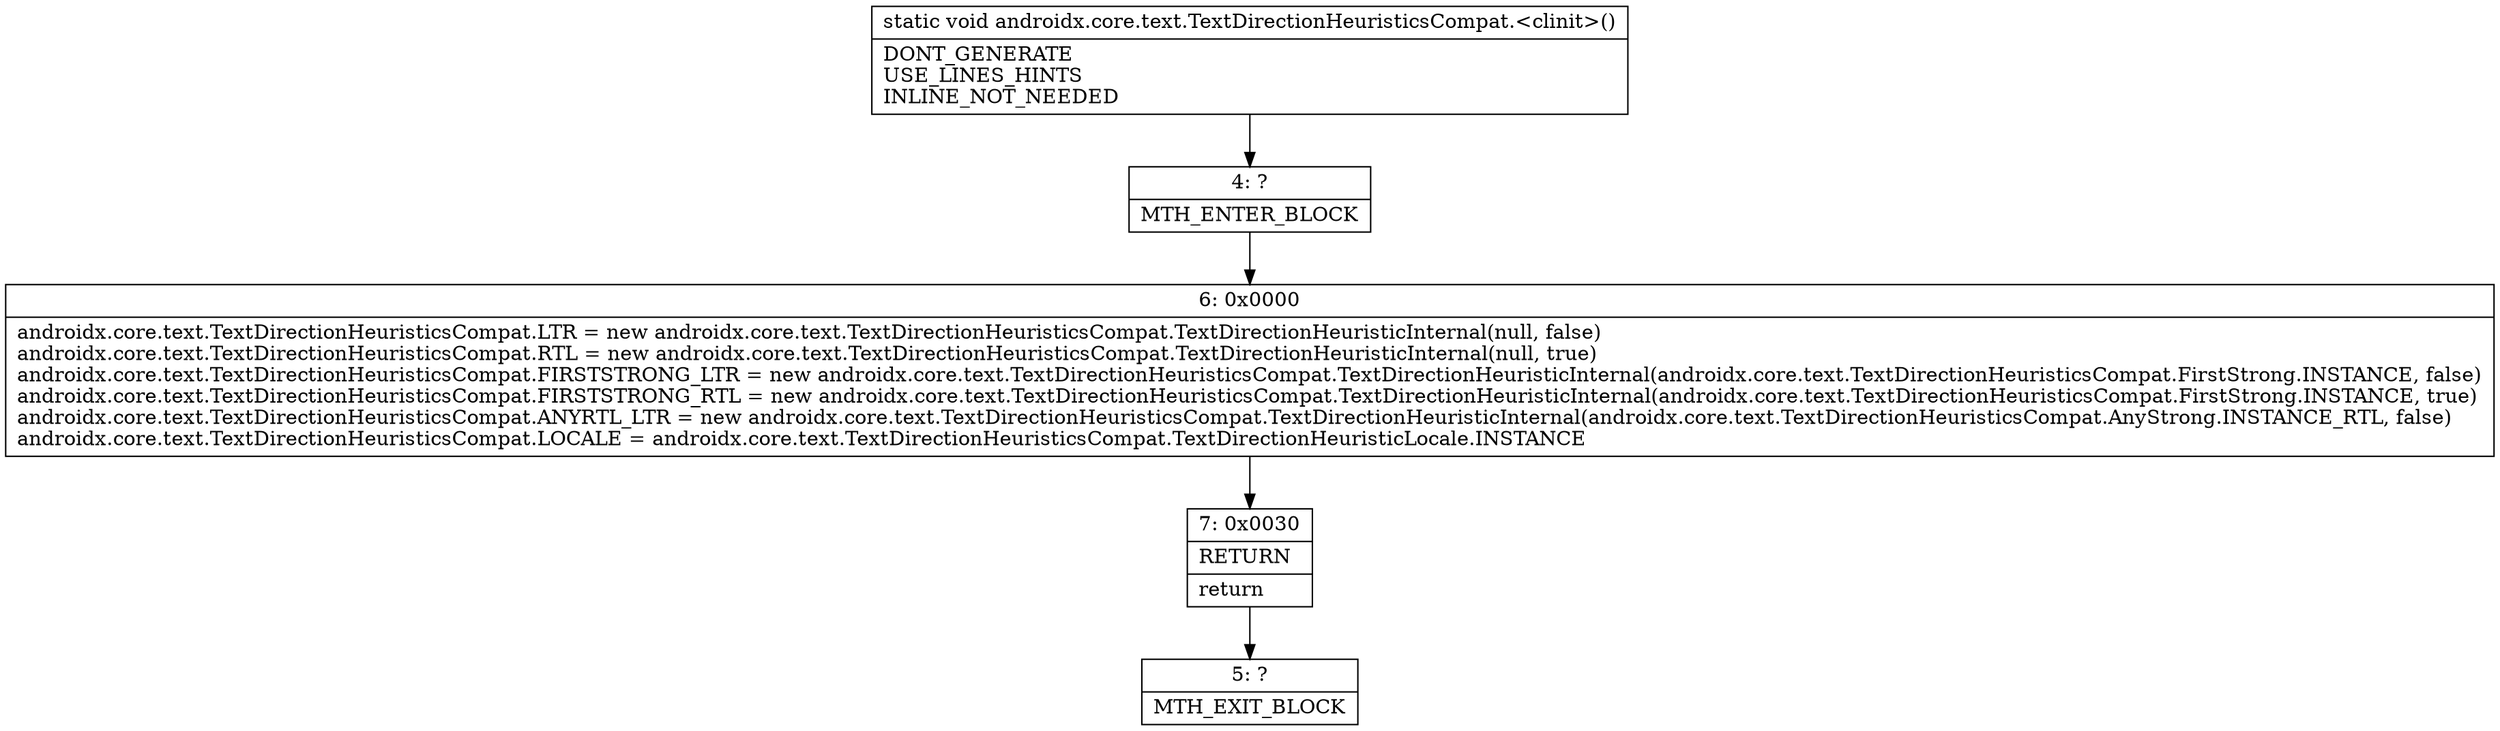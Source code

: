 digraph "CFG forandroidx.core.text.TextDirectionHeuristicsCompat.\<clinit\>()V" {
Node_4 [shape=record,label="{4\:\ ?|MTH_ENTER_BLOCK\l}"];
Node_6 [shape=record,label="{6\:\ 0x0000|androidx.core.text.TextDirectionHeuristicsCompat.LTR = new androidx.core.text.TextDirectionHeuristicsCompat.TextDirectionHeuristicInternal(null, false)\landroidx.core.text.TextDirectionHeuristicsCompat.RTL = new androidx.core.text.TextDirectionHeuristicsCompat.TextDirectionHeuristicInternal(null, true)\landroidx.core.text.TextDirectionHeuristicsCompat.FIRSTSTRONG_LTR = new androidx.core.text.TextDirectionHeuristicsCompat.TextDirectionHeuristicInternal(androidx.core.text.TextDirectionHeuristicsCompat.FirstStrong.INSTANCE, false)\landroidx.core.text.TextDirectionHeuristicsCompat.FIRSTSTRONG_RTL = new androidx.core.text.TextDirectionHeuristicsCompat.TextDirectionHeuristicInternal(androidx.core.text.TextDirectionHeuristicsCompat.FirstStrong.INSTANCE, true)\landroidx.core.text.TextDirectionHeuristicsCompat.ANYRTL_LTR = new androidx.core.text.TextDirectionHeuristicsCompat.TextDirectionHeuristicInternal(androidx.core.text.TextDirectionHeuristicsCompat.AnyStrong.INSTANCE_RTL, false)\landroidx.core.text.TextDirectionHeuristicsCompat.LOCALE = androidx.core.text.TextDirectionHeuristicsCompat.TextDirectionHeuristicLocale.INSTANCE\l}"];
Node_7 [shape=record,label="{7\:\ 0x0030|RETURN\l|return\l}"];
Node_5 [shape=record,label="{5\:\ ?|MTH_EXIT_BLOCK\l}"];
MethodNode[shape=record,label="{static void androidx.core.text.TextDirectionHeuristicsCompat.\<clinit\>()  | DONT_GENERATE\lUSE_LINES_HINTS\lINLINE_NOT_NEEDED\l}"];
MethodNode -> Node_4;Node_4 -> Node_6;
Node_6 -> Node_7;
Node_7 -> Node_5;
}

